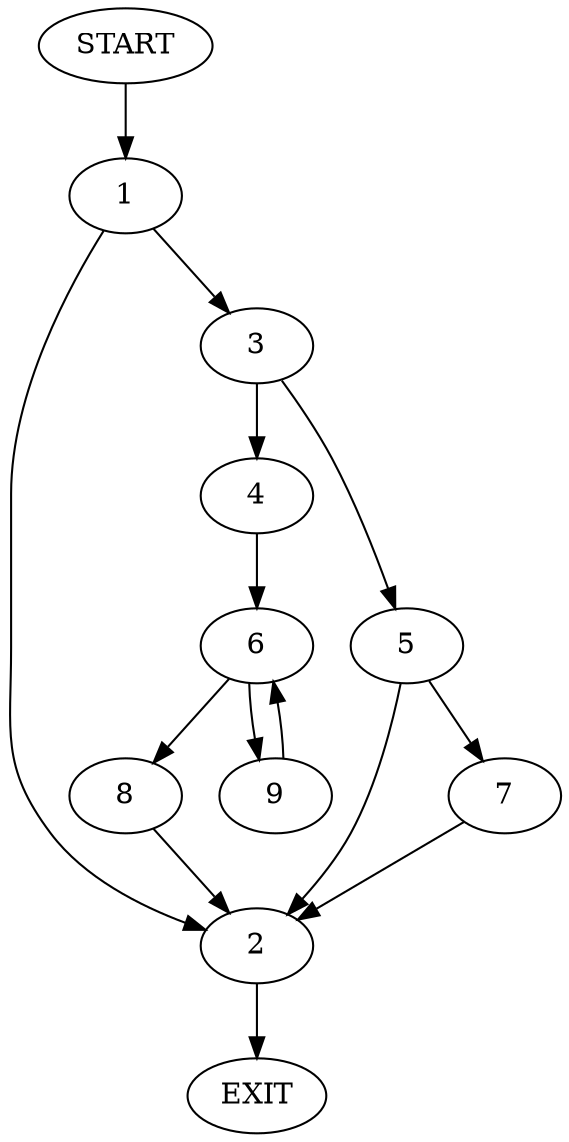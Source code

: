 digraph {
0 [label="START"]
10 [label="EXIT"]
0 -> 1
1 -> 2
1 -> 3
3 -> 4
3 -> 5
2 -> 10
4 -> 6
5 -> 2
5 -> 7
6 -> 8
6 -> 9
8 -> 2
9 -> 6
7 -> 2
}

